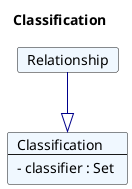 @startuml
Title Classification 

Card Classification #F0F8FF [
Classification
----
- classifier : Set 
]
Card Relationship #F0F8FF [
Relationship
]
Relationship --|> Classification  #00008B 
@enduml